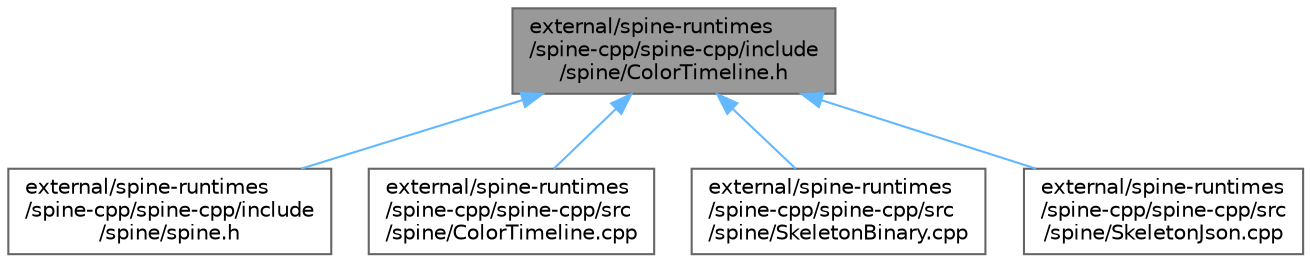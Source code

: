 digraph "external/spine-runtimes/spine-cpp/spine-cpp/include/spine/ColorTimeline.h"
{
 // LATEX_PDF_SIZE
  bgcolor="transparent";
  edge [fontname=Helvetica,fontsize=10,labelfontname=Helvetica,labelfontsize=10];
  node [fontname=Helvetica,fontsize=10,shape=box,height=0.2,width=0.4];
  Node1 [id="Node000001",label="external/spine-runtimes\l/spine-cpp/spine-cpp/include\l/spine/ColorTimeline.h",height=0.2,width=0.4,color="gray40", fillcolor="grey60", style="filled", fontcolor="black",tooltip=" "];
  Node1 -> Node2 [id="edge1_Node000001_Node000002",dir="back",color="steelblue1",style="solid",tooltip=" "];
  Node2 [id="Node000002",label="external/spine-runtimes\l/spine-cpp/spine-cpp/include\l/spine/spine.h",height=0.2,width=0.4,color="grey40", fillcolor="white", style="filled",URL="$p_2spine-cpp_2include_2spine_2spine_8h.html",tooltip=" "];
  Node1 -> Node3 [id="edge2_Node000001_Node000003",dir="back",color="steelblue1",style="solid",tooltip=" "];
  Node3 [id="Node000003",label="external/spine-runtimes\l/spine-cpp/spine-cpp/src\l/spine/ColorTimeline.cpp",height=0.2,width=0.4,color="grey40", fillcolor="white", style="filled",URL="$_color_timeline_8cpp.html",tooltip=" "];
  Node1 -> Node4 [id="edge3_Node000001_Node000004",dir="back",color="steelblue1",style="solid",tooltip=" "];
  Node4 [id="Node000004",label="external/spine-runtimes\l/spine-cpp/spine-cpp/src\l/spine/SkeletonBinary.cpp",height=0.2,width=0.4,color="grey40", fillcolor="white", style="filled",URL="$_skeleton_binary_8cpp.html",tooltip=" "];
  Node1 -> Node5 [id="edge4_Node000001_Node000005",dir="back",color="steelblue1",style="solid",tooltip=" "];
  Node5 [id="Node000005",label="external/spine-runtimes\l/spine-cpp/spine-cpp/src\l/spine/SkeletonJson.cpp",height=0.2,width=0.4,color="grey40", fillcolor="white", style="filled",URL="$_skeleton_json_8cpp.html",tooltip=" "];
}
